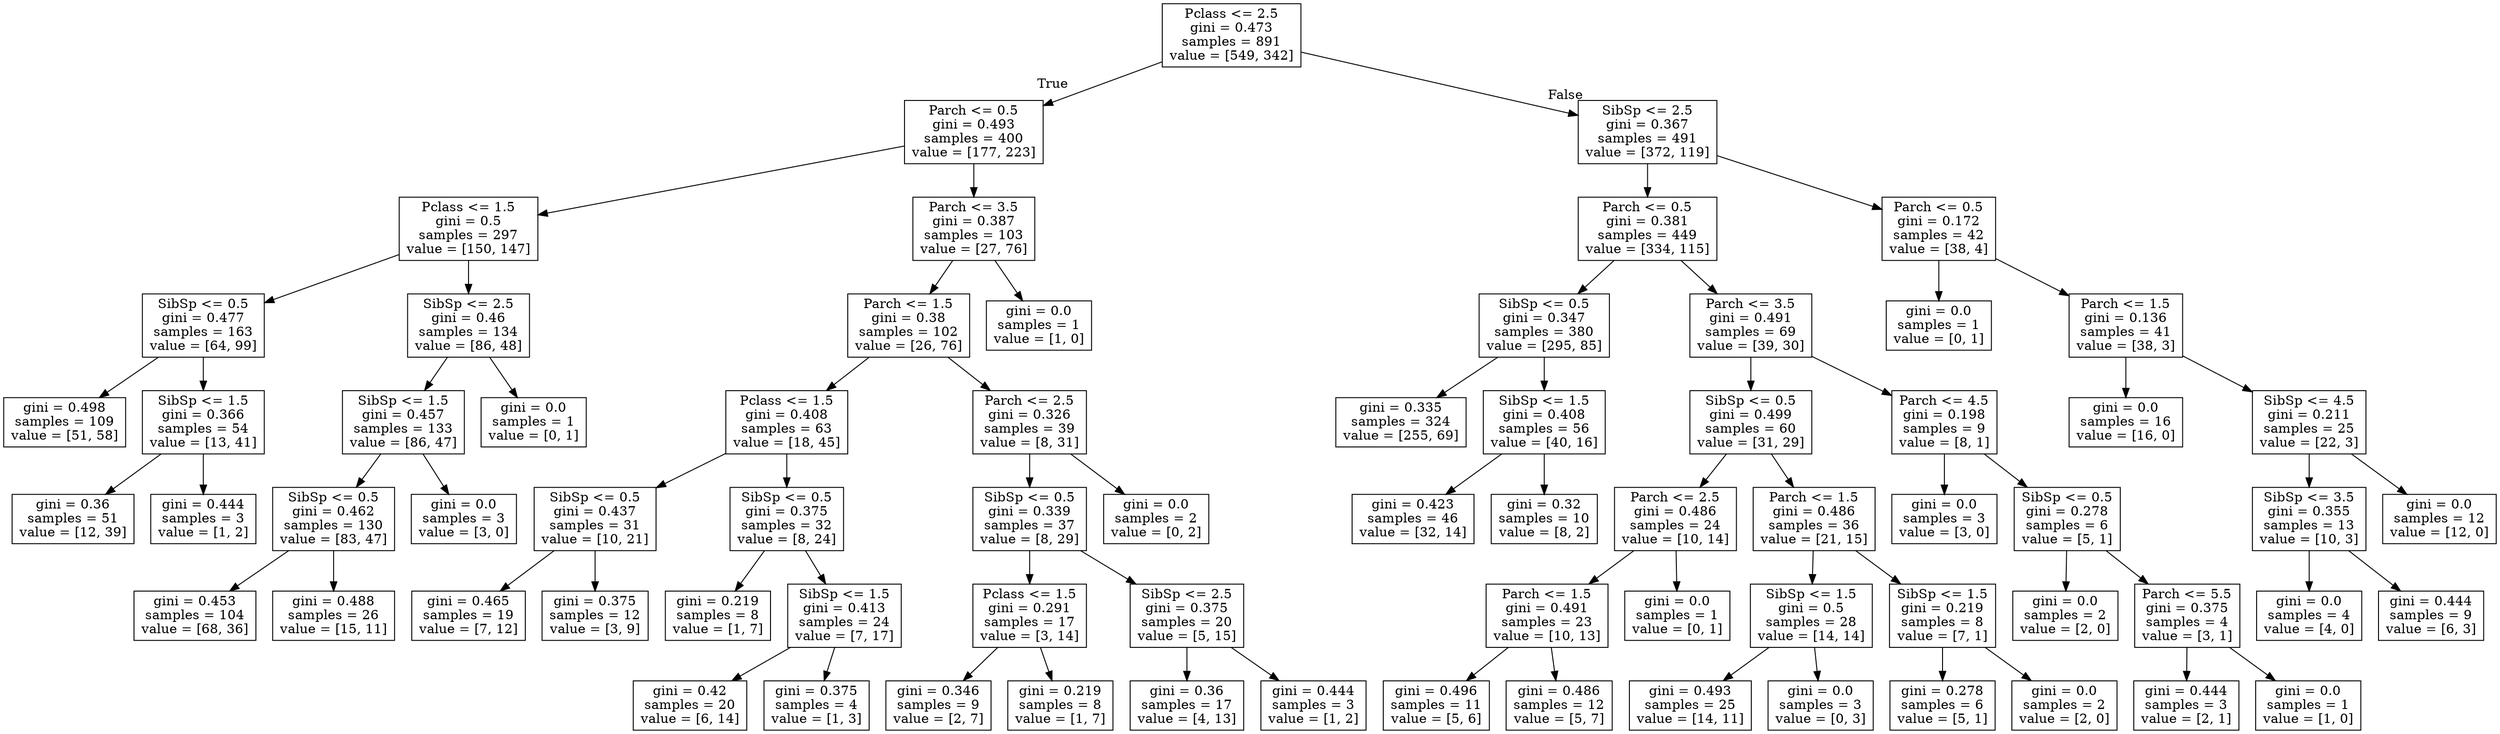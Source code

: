 digraph Tree {
node [shape=box] ;
0 [label="Pclass <= 2.5\ngini = 0.473\nsamples = 891\nvalue = [549, 342]"] ;
1 [label="Parch <= 0.5\ngini = 0.493\nsamples = 400\nvalue = [177, 223]"] ;
0 -> 1 [labeldistance=2.5, labelangle=45, headlabel="True"] ;
2 [label="Pclass <= 1.5\ngini = 0.5\nsamples = 297\nvalue = [150, 147]"] ;
1 -> 2 ;
3 [label="SibSp <= 0.5\ngini = 0.477\nsamples = 163\nvalue = [64, 99]"] ;
2 -> 3 ;
4 [label="gini = 0.498\nsamples = 109\nvalue = [51, 58]"] ;
3 -> 4 ;
5 [label="SibSp <= 1.5\ngini = 0.366\nsamples = 54\nvalue = [13, 41]"] ;
3 -> 5 ;
6 [label="gini = 0.36\nsamples = 51\nvalue = [12, 39]"] ;
5 -> 6 ;
7 [label="gini = 0.444\nsamples = 3\nvalue = [1, 2]"] ;
5 -> 7 ;
8 [label="SibSp <= 2.5\ngini = 0.46\nsamples = 134\nvalue = [86, 48]"] ;
2 -> 8 ;
9 [label="SibSp <= 1.5\ngini = 0.457\nsamples = 133\nvalue = [86, 47]"] ;
8 -> 9 ;
10 [label="SibSp <= 0.5\ngini = 0.462\nsamples = 130\nvalue = [83, 47]"] ;
9 -> 10 ;
11 [label="gini = 0.453\nsamples = 104\nvalue = [68, 36]"] ;
10 -> 11 ;
12 [label="gini = 0.488\nsamples = 26\nvalue = [15, 11]"] ;
10 -> 12 ;
13 [label="gini = 0.0\nsamples = 3\nvalue = [3, 0]"] ;
9 -> 13 ;
14 [label="gini = 0.0\nsamples = 1\nvalue = [0, 1]"] ;
8 -> 14 ;
15 [label="Parch <= 3.5\ngini = 0.387\nsamples = 103\nvalue = [27, 76]"] ;
1 -> 15 ;
16 [label="Parch <= 1.5\ngini = 0.38\nsamples = 102\nvalue = [26, 76]"] ;
15 -> 16 ;
17 [label="Pclass <= 1.5\ngini = 0.408\nsamples = 63\nvalue = [18, 45]"] ;
16 -> 17 ;
18 [label="SibSp <= 0.5\ngini = 0.437\nsamples = 31\nvalue = [10, 21]"] ;
17 -> 18 ;
19 [label="gini = 0.465\nsamples = 19\nvalue = [7, 12]"] ;
18 -> 19 ;
20 [label="gini = 0.375\nsamples = 12\nvalue = [3, 9]"] ;
18 -> 20 ;
21 [label="SibSp <= 0.5\ngini = 0.375\nsamples = 32\nvalue = [8, 24]"] ;
17 -> 21 ;
22 [label="gini = 0.219\nsamples = 8\nvalue = [1, 7]"] ;
21 -> 22 ;
23 [label="SibSp <= 1.5\ngini = 0.413\nsamples = 24\nvalue = [7, 17]"] ;
21 -> 23 ;
24 [label="gini = 0.42\nsamples = 20\nvalue = [6, 14]"] ;
23 -> 24 ;
25 [label="gini = 0.375\nsamples = 4\nvalue = [1, 3]"] ;
23 -> 25 ;
26 [label="Parch <= 2.5\ngini = 0.326\nsamples = 39\nvalue = [8, 31]"] ;
16 -> 26 ;
27 [label="SibSp <= 0.5\ngini = 0.339\nsamples = 37\nvalue = [8, 29]"] ;
26 -> 27 ;
28 [label="Pclass <= 1.5\ngini = 0.291\nsamples = 17\nvalue = [3, 14]"] ;
27 -> 28 ;
29 [label="gini = 0.346\nsamples = 9\nvalue = [2, 7]"] ;
28 -> 29 ;
30 [label="gini = 0.219\nsamples = 8\nvalue = [1, 7]"] ;
28 -> 30 ;
31 [label="SibSp <= 2.5\ngini = 0.375\nsamples = 20\nvalue = [5, 15]"] ;
27 -> 31 ;
32 [label="gini = 0.36\nsamples = 17\nvalue = [4, 13]"] ;
31 -> 32 ;
33 [label="gini = 0.444\nsamples = 3\nvalue = [1, 2]"] ;
31 -> 33 ;
34 [label="gini = 0.0\nsamples = 2\nvalue = [0, 2]"] ;
26 -> 34 ;
35 [label="gini = 0.0\nsamples = 1\nvalue = [1, 0]"] ;
15 -> 35 ;
36 [label="SibSp <= 2.5\ngini = 0.367\nsamples = 491\nvalue = [372, 119]"] ;
0 -> 36 [labeldistance=2.5, labelangle=-45, headlabel="False"] ;
37 [label="Parch <= 0.5\ngini = 0.381\nsamples = 449\nvalue = [334, 115]"] ;
36 -> 37 ;
38 [label="SibSp <= 0.5\ngini = 0.347\nsamples = 380\nvalue = [295, 85]"] ;
37 -> 38 ;
39 [label="gini = 0.335\nsamples = 324\nvalue = [255, 69]"] ;
38 -> 39 ;
40 [label="SibSp <= 1.5\ngini = 0.408\nsamples = 56\nvalue = [40, 16]"] ;
38 -> 40 ;
41 [label="gini = 0.423\nsamples = 46\nvalue = [32, 14]"] ;
40 -> 41 ;
42 [label="gini = 0.32\nsamples = 10\nvalue = [8, 2]"] ;
40 -> 42 ;
43 [label="Parch <= 3.5\ngini = 0.491\nsamples = 69\nvalue = [39, 30]"] ;
37 -> 43 ;
44 [label="SibSp <= 0.5\ngini = 0.499\nsamples = 60\nvalue = [31, 29]"] ;
43 -> 44 ;
45 [label="Parch <= 2.5\ngini = 0.486\nsamples = 24\nvalue = [10, 14]"] ;
44 -> 45 ;
46 [label="Parch <= 1.5\ngini = 0.491\nsamples = 23\nvalue = [10, 13]"] ;
45 -> 46 ;
47 [label="gini = 0.496\nsamples = 11\nvalue = [5, 6]"] ;
46 -> 47 ;
48 [label="gini = 0.486\nsamples = 12\nvalue = [5, 7]"] ;
46 -> 48 ;
49 [label="gini = 0.0\nsamples = 1\nvalue = [0, 1]"] ;
45 -> 49 ;
50 [label="Parch <= 1.5\ngini = 0.486\nsamples = 36\nvalue = [21, 15]"] ;
44 -> 50 ;
51 [label="SibSp <= 1.5\ngini = 0.5\nsamples = 28\nvalue = [14, 14]"] ;
50 -> 51 ;
52 [label="gini = 0.493\nsamples = 25\nvalue = [14, 11]"] ;
51 -> 52 ;
53 [label="gini = 0.0\nsamples = 3\nvalue = [0, 3]"] ;
51 -> 53 ;
54 [label="SibSp <= 1.5\ngini = 0.219\nsamples = 8\nvalue = [7, 1]"] ;
50 -> 54 ;
55 [label="gini = 0.278\nsamples = 6\nvalue = [5, 1]"] ;
54 -> 55 ;
56 [label="gini = 0.0\nsamples = 2\nvalue = [2, 0]"] ;
54 -> 56 ;
57 [label="Parch <= 4.5\ngini = 0.198\nsamples = 9\nvalue = [8, 1]"] ;
43 -> 57 ;
58 [label="gini = 0.0\nsamples = 3\nvalue = [3, 0]"] ;
57 -> 58 ;
59 [label="SibSp <= 0.5\ngini = 0.278\nsamples = 6\nvalue = [5, 1]"] ;
57 -> 59 ;
60 [label="gini = 0.0\nsamples = 2\nvalue = [2, 0]"] ;
59 -> 60 ;
61 [label="Parch <= 5.5\ngini = 0.375\nsamples = 4\nvalue = [3, 1]"] ;
59 -> 61 ;
62 [label="gini = 0.444\nsamples = 3\nvalue = [2, 1]"] ;
61 -> 62 ;
63 [label="gini = 0.0\nsamples = 1\nvalue = [1, 0]"] ;
61 -> 63 ;
64 [label="Parch <= 0.5\ngini = 0.172\nsamples = 42\nvalue = [38, 4]"] ;
36 -> 64 ;
65 [label="gini = 0.0\nsamples = 1\nvalue = [0, 1]"] ;
64 -> 65 ;
66 [label="Parch <= 1.5\ngini = 0.136\nsamples = 41\nvalue = [38, 3]"] ;
64 -> 66 ;
67 [label="gini = 0.0\nsamples = 16\nvalue = [16, 0]"] ;
66 -> 67 ;
68 [label="SibSp <= 4.5\ngini = 0.211\nsamples = 25\nvalue = [22, 3]"] ;
66 -> 68 ;
69 [label="SibSp <= 3.5\ngini = 0.355\nsamples = 13\nvalue = [10, 3]"] ;
68 -> 69 ;
70 [label="gini = 0.0\nsamples = 4\nvalue = [4, 0]"] ;
69 -> 70 ;
71 [label="gini = 0.444\nsamples = 9\nvalue = [6, 3]"] ;
69 -> 71 ;
72 [label="gini = 0.0\nsamples = 12\nvalue = [12, 0]"] ;
68 -> 72 ;
}